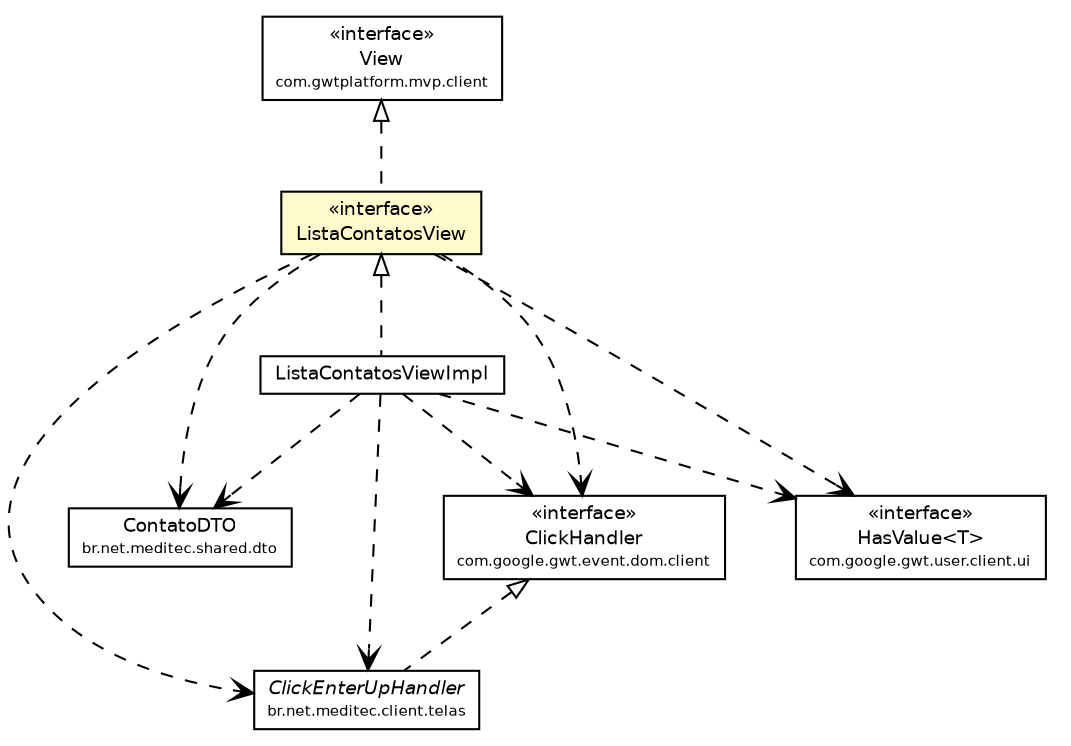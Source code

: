 #!/usr/local/bin/dot
#
# Class diagram 
# Generated by UmlGraph version 4.6 (http://www.spinellis.gr/sw/umlgraph)
#

digraph G {
	edge [fontname="Helvetica",fontsize=10,labelfontname="Helvetica",labelfontsize=10];
	node [fontname="Helvetica",fontsize=10,shape=plaintext];
	// br.net.meditec.shared.dto.ContatoDTO
	c4522 [label=<<table border="0" cellborder="1" cellspacing="0" cellpadding="2" port="p" href="../../../shared/dto/ContatoDTO.html">
		<tr><td><table border="0" cellspacing="0" cellpadding="1">
			<tr><td> ContatoDTO </td></tr>
			<tr><td><font point-size="7.0"> br.net.meditec.shared.dto </font></td></tr>
		</table></td></tr>
		</table>>, fontname="Helvetica", fontcolor="black", fontsize=9.0];
	// br.net.meditec.client.telas.ClickEnterUpHandler
	c4545 [label=<<table border="0" cellborder="1" cellspacing="0" cellpadding="2" port="p" href="../ClickEnterUpHandler.html">
		<tr><td><table border="0" cellspacing="0" cellpadding="1">
			<tr><td><font face="Helvetica-Oblique"> ClickEnterUpHandler </font></td></tr>
			<tr><td><font point-size="7.0"> br.net.meditec.client.telas </font></td></tr>
		</table></td></tr>
		</table>>, fontname="Helvetica", fontcolor="black", fontsize=9.0];
	// br.net.meditec.client.telas.contato.ListaContatosViewImpl
	c4549 [label=<<table border="0" cellborder="1" cellspacing="0" cellpadding="2" port="p" href="./ListaContatosViewImpl.html">
		<tr><td><table border="0" cellspacing="0" cellpadding="1">
			<tr><td> ListaContatosViewImpl </td></tr>
		</table></td></tr>
		</table>>, fontname="Helvetica", fontcolor="black", fontsize=9.0];
	// br.net.meditec.client.telas.contato.ListaContatosPresenter.ListaContatosView
	c4552 [label=<<table border="0" cellborder="1" cellspacing="0" cellpadding="2" port="p" bgcolor="lemonChiffon" href="./ListaContatosPresenter.ListaContatosView.html">
		<tr><td><table border="0" cellspacing="0" cellpadding="1">
			<tr><td> &laquo;interface&raquo; </td></tr>
			<tr><td> ListaContatosView </td></tr>
		</table></td></tr>
		</table>>, fontname="Helvetica", fontcolor="black", fontsize=9.0];
	//br.net.meditec.client.telas.ClickEnterUpHandler implements com.google.gwt.event.dom.client.ClickHandler
	c4583:p -> c4545:p [dir=back,arrowtail=empty,style=dashed];
	//br.net.meditec.client.telas.contato.ListaContatosViewImpl implements br.net.meditec.client.telas.contato.ListaContatosPresenter.ListaContatosView
	c4552:p -> c4549:p [dir=back,arrowtail=empty,style=dashed];
	//br.net.meditec.client.telas.contato.ListaContatosPresenter.ListaContatosView implements com.gwtplatform.mvp.client.View
	c4584:p -> c4552:p [dir=back,arrowtail=empty,style=dashed];
	// br.net.meditec.client.telas.contato.ListaContatosViewImpl DEPEND com.google.gwt.user.client.ui.HasValue<T>
	c4549:p -> c4585:p [taillabel="", label="", headlabel="", fontname="Helvetica", fontcolor="black", fontsize=10.0, color="black", arrowhead=open, style=dashed];
	// br.net.meditec.client.telas.contato.ListaContatosViewImpl DEPEND br.net.meditec.shared.dto.ContatoDTO
	c4549:p -> c4522:p [taillabel="", label="", headlabel="", fontname="Helvetica", fontcolor="black", fontsize=10.0, color="black", arrowhead=open, style=dashed];
	// br.net.meditec.client.telas.contato.ListaContatosViewImpl DEPEND br.net.meditec.client.telas.ClickEnterUpHandler
	c4549:p -> c4545:p [taillabel="", label="", headlabel="", fontname="Helvetica", fontcolor="black", fontsize=10.0, color="black", arrowhead=open, style=dashed];
	// br.net.meditec.client.telas.contato.ListaContatosViewImpl DEPEND com.google.gwt.event.dom.client.ClickHandler
	c4549:p -> c4583:p [taillabel="", label="", headlabel="", fontname="Helvetica", fontcolor="black", fontsize=10.0, color="black", arrowhead=open, style=dashed];
	// br.net.meditec.client.telas.contato.ListaContatosPresenter.ListaContatosView DEPEND br.net.meditec.shared.dto.ContatoDTO
	c4552:p -> c4522:p [taillabel="", label="", headlabel="", fontname="Helvetica", fontcolor="black", fontsize=10.0, color="black", arrowhead=open, style=dashed];
	// br.net.meditec.client.telas.contato.ListaContatosPresenter.ListaContatosView DEPEND br.net.meditec.client.telas.ClickEnterUpHandler
	c4552:p -> c4545:p [taillabel="", label="", headlabel="", fontname="Helvetica", fontcolor="black", fontsize=10.0, color="black", arrowhead=open, style=dashed];
	// br.net.meditec.client.telas.contato.ListaContatosPresenter.ListaContatosView DEPEND com.google.gwt.event.dom.client.ClickHandler
	c4552:p -> c4583:p [taillabel="", label="", headlabel="", fontname="Helvetica", fontcolor="black", fontsize=10.0, color="black", arrowhead=open, style=dashed];
	// br.net.meditec.client.telas.contato.ListaContatosPresenter.ListaContatosView DEPEND com.google.gwt.user.client.ui.HasValue<T>
	c4552:p -> c4585:p [taillabel="", label="", headlabel="", fontname="Helvetica", fontcolor="black", fontsize=10.0, color="black", arrowhead=open, style=dashed];
	// com.google.gwt.user.client.ui.HasValue<T>
	c4585 [label=<<table border="0" cellborder="1" cellspacing="0" cellpadding="2" port="p" href="http://java.sun.com/j2se/1.4.2/docs/api/com/google/gwt/user/client/ui/HasValue.html">
		<tr><td><table border="0" cellspacing="0" cellpadding="1">
			<tr><td> &laquo;interface&raquo; </td></tr>
			<tr><td> HasValue&lt;T&gt; </td></tr>
			<tr><td><font point-size="7.0"> com.google.gwt.user.client.ui </font></td></tr>
		</table></td></tr>
		</table>>, fontname="Helvetica", fontcolor="black", fontsize=9.0];
	// com.google.gwt.event.dom.client.ClickHandler
	c4583 [label=<<table border="0" cellborder="1" cellspacing="0" cellpadding="2" port="p" href="http://java.sun.com/j2se/1.4.2/docs/api/com/google/gwt/event/dom/client/ClickHandler.html">
		<tr><td><table border="0" cellspacing="0" cellpadding="1">
			<tr><td> &laquo;interface&raquo; </td></tr>
			<tr><td> ClickHandler </td></tr>
			<tr><td><font point-size="7.0"> com.google.gwt.event.dom.client </font></td></tr>
		</table></td></tr>
		</table>>, fontname="Helvetica", fontcolor="black", fontsize=9.0];
	// com.gwtplatform.mvp.client.View
	c4584 [label=<<table border="0" cellborder="1" cellspacing="0" cellpadding="2" port="p" href="http://java.sun.com/j2se/1.4.2/docs/api/com/gwtplatform/mvp/client/View.html">
		<tr><td><table border="0" cellspacing="0" cellpadding="1">
			<tr><td> &laquo;interface&raquo; </td></tr>
			<tr><td> View </td></tr>
			<tr><td><font point-size="7.0"> com.gwtplatform.mvp.client </font></td></tr>
		</table></td></tr>
		</table>>, fontname="Helvetica", fontcolor="black", fontsize=9.0];
}

